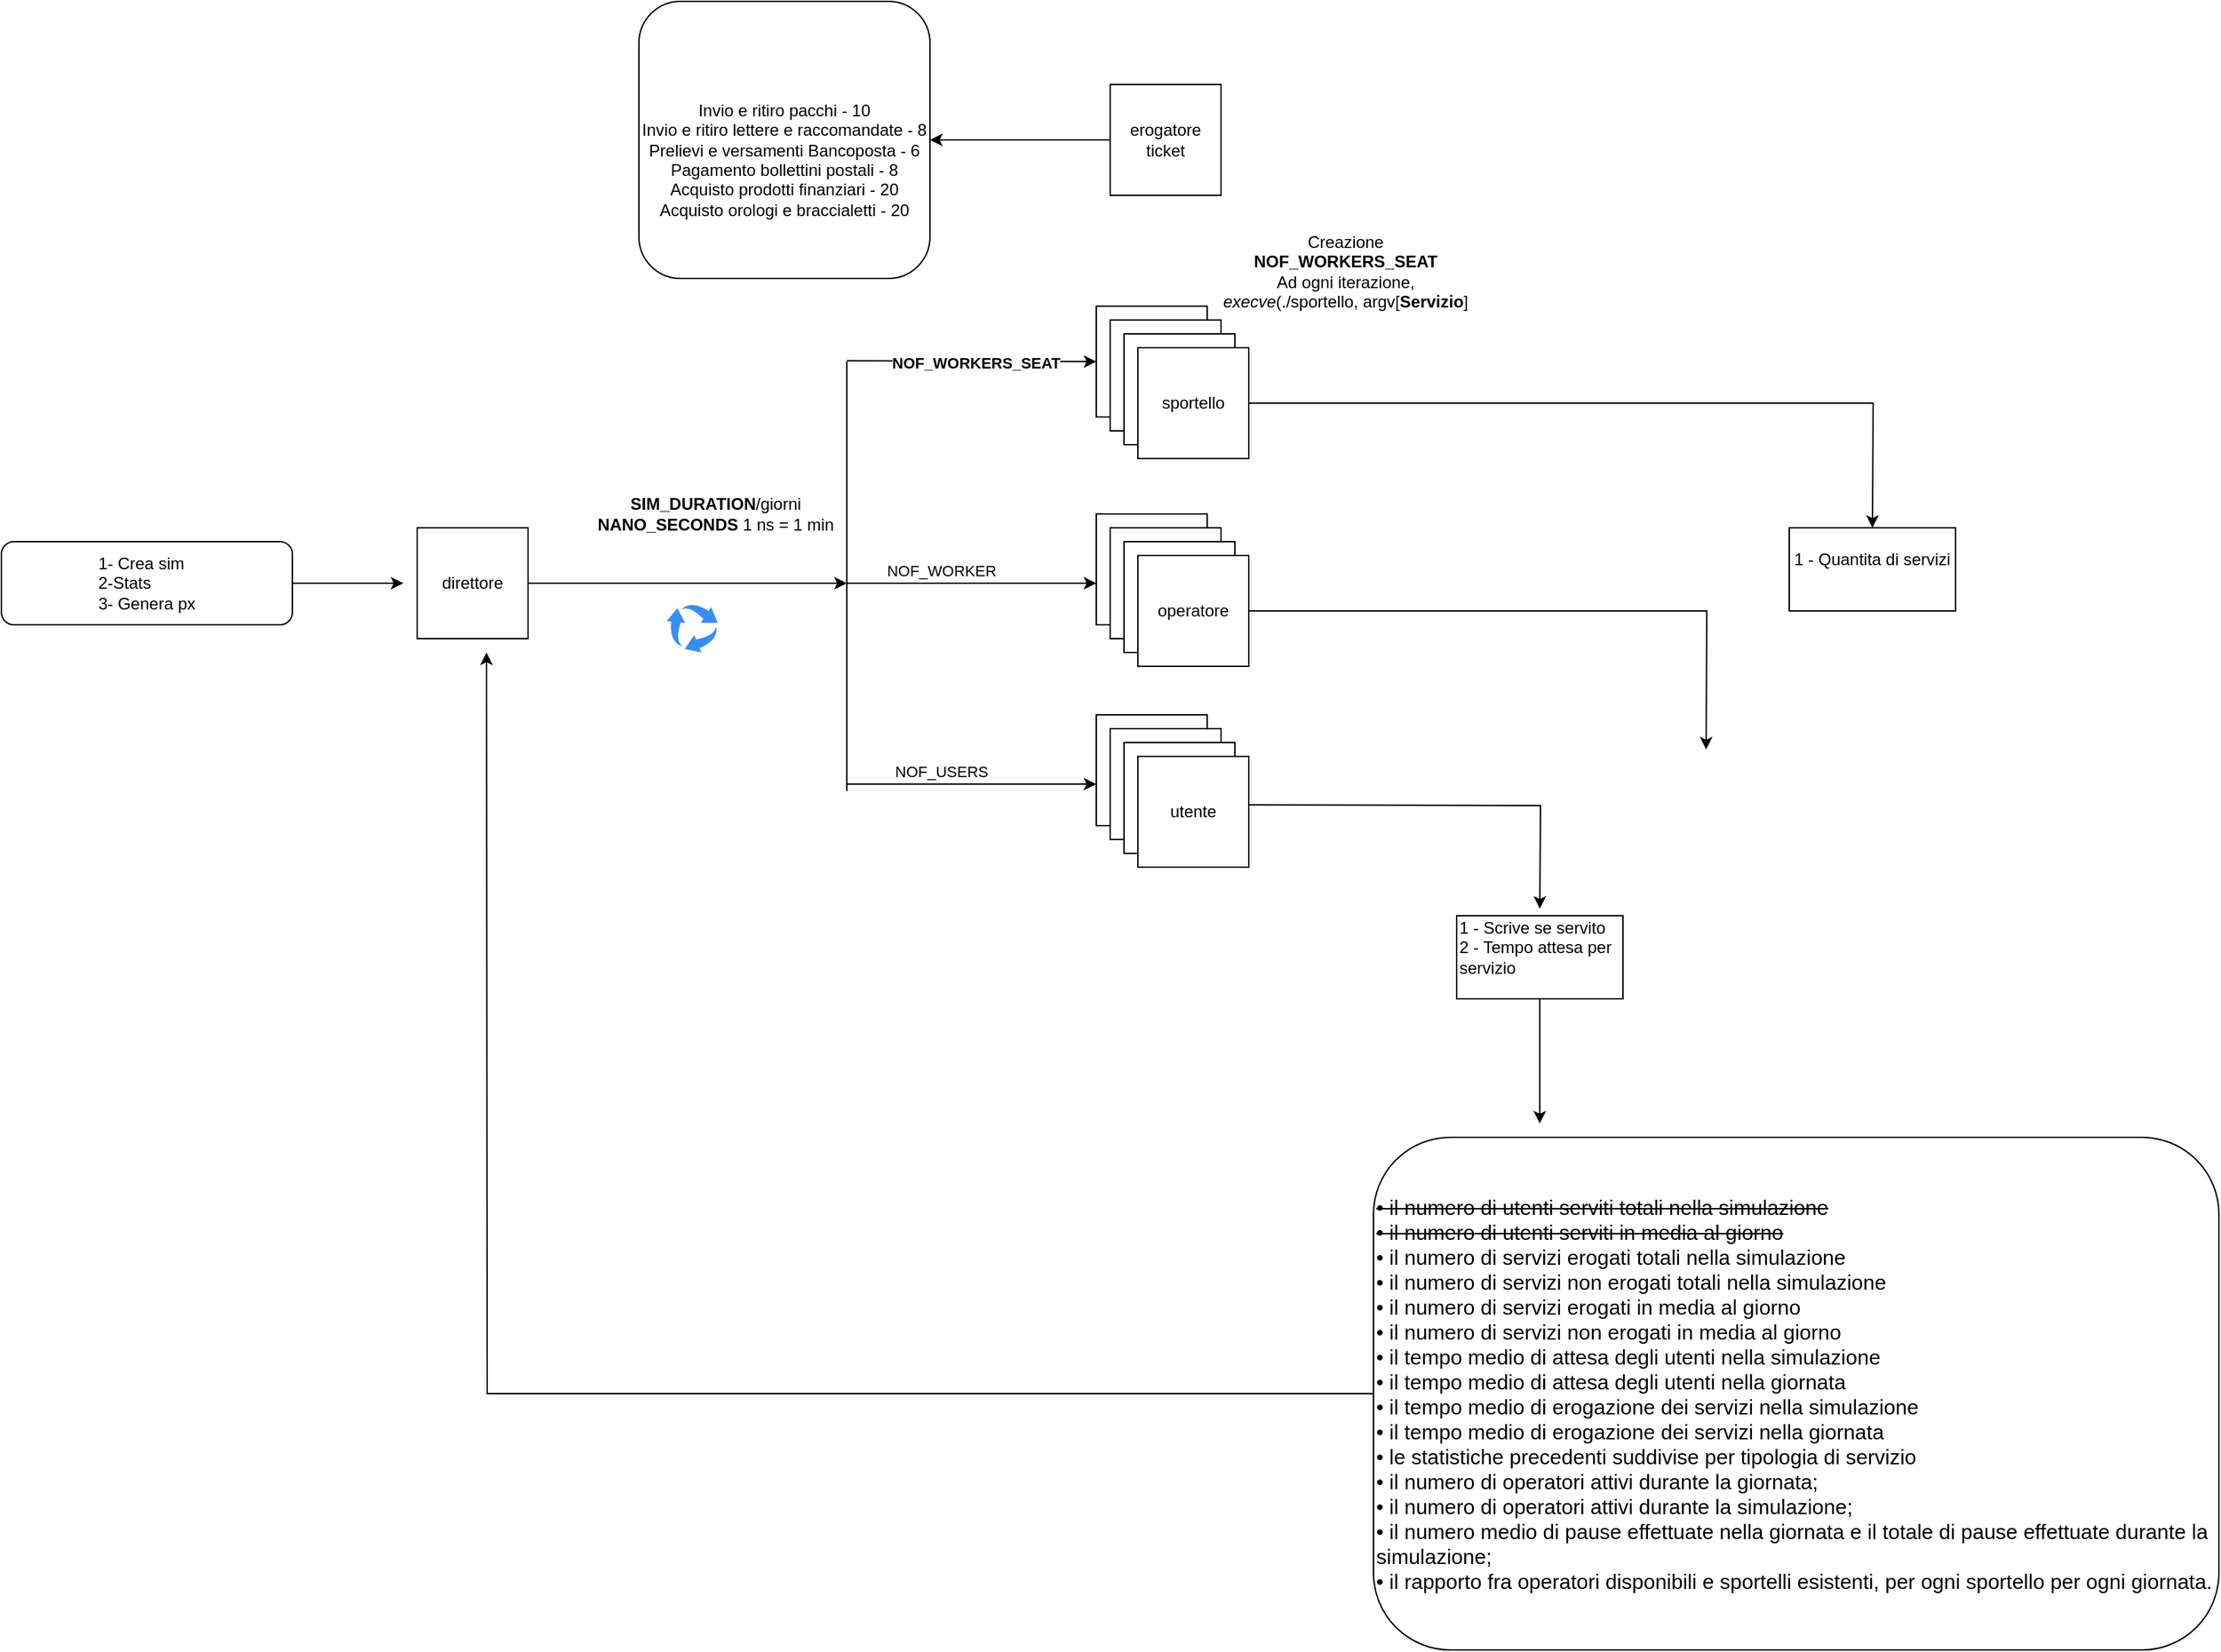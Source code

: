 <mxfile version="25.0.0">
  <diagram name="Page-1" id="-c3lFSAIwQcH0rRA0kI-">
    <mxGraphModel dx="2537" dy="2067" grid="1" gridSize="10" guides="1" tooltips="1" connect="1" arrows="1" fold="1" page="1" pageScale="1" pageWidth="850" pageHeight="1100" math="0" shadow="0">
      <root>
        <mxCell id="0" />
        <mxCell id="1" parent="0" />
        <mxCell id="aBqmL__dgE8RmT_emZI3-43" style="edgeStyle=orthogonalEdgeStyle;rounded=0;orthogonalLoop=1;jettySize=auto;html=1;" edge="1" parent="1" source="aBqmL__dgE8RmT_emZI3-1">
          <mxGeometry relative="1" as="geometry">
            <mxPoint x="500" y="400" as="targetPoint" />
          </mxGeometry>
        </mxCell>
        <mxCell id="aBqmL__dgE8RmT_emZI3-1" value="direttore" style="whiteSpace=wrap;html=1;aspect=fixed;" vertex="1" parent="1">
          <mxGeometry x="190" y="360" width="80" height="80" as="geometry" />
        </mxCell>
        <mxCell id="aBqmL__dgE8RmT_emZI3-2" value="sportello" style="whiteSpace=wrap;html=1;aspect=fixed;" vertex="1" parent="1">
          <mxGeometry x="680" y="200" width="80" height="80" as="geometry" />
        </mxCell>
        <mxCell id="aBqmL__dgE8RmT_emZI3-22" style="edgeStyle=orthogonalEdgeStyle;rounded=0;orthogonalLoop=1;jettySize=auto;html=1;" edge="1" parent="1" source="aBqmL__dgE8RmT_emZI3-3">
          <mxGeometry relative="1" as="geometry">
            <mxPoint x="560" y="80" as="targetPoint" />
          </mxGeometry>
        </mxCell>
        <mxCell id="aBqmL__dgE8RmT_emZI3-3" value="erogatore&lt;br&gt;ticket" style="whiteSpace=wrap;html=1;aspect=fixed;" vertex="1" parent="1">
          <mxGeometry x="690" y="40" width="80" height="80" as="geometry" />
        </mxCell>
        <mxCell id="aBqmL__dgE8RmT_emZI3-4" value="operatore" style="whiteSpace=wrap;html=1;aspect=fixed;" vertex="1" parent="1">
          <mxGeometry x="680" y="350" width="80" height="80" as="geometry" />
        </mxCell>
        <mxCell id="aBqmL__dgE8RmT_emZI3-5" value="utente" style="whiteSpace=wrap;html=1;aspect=fixed;" vertex="1" parent="1">
          <mxGeometry x="680" y="495" width="80" height="80" as="geometry" />
        </mxCell>
        <mxCell id="aBqmL__dgE8RmT_emZI3-17" style="edgeStyle=orthogonalEdgeStyle;rounded=0;orthogonalLoop=1;jettySize=auto;html=1;exitX=1;exitY=0.5;exitDx=0;exitDy=0;" edge="1" parent="1" source="aBqmL__dgE8RmT_emZI3-6">
          <mxGeometry relative="1" as="geometry">
            <mxPoint x="180" y="400" as="targetPoint" />
          </mxGeometry>
        </mxCell>
        <mxCell id="aBqmL__dgE8RmT_emZI3-6" value="&lt;div align=&quot;left&quot;&gt;1- Crea sim&lt;br&gt;&lt;/div&gt;&lt;div align=&quot;left&quot;&gt;2-Stats&lt;/div&gt;&lt;div align=&quot;left&quot;&gt;3- Genera px&lt;br&gt;&lt;/div&gt;" style="rounded=1;whiteSpace=wrap;html=1;" vertex="1" parent="1">
          <mxGeometry x="-110" y="370" width="210" height="60" as="geometry" />
        </mxCell>
        <mxCell id="aBqmL__dgE8RmT_emZI3-10" value="sportello" style="whiteSpace=wrap;html=1;aspect=fixed;" vertex="1" parent="1">
          <mxGeometry x="690" y="210" width="80" height="80" as="geometry" />
        </mxCell>
        <mxCell id="aBqmL__dgE8RmT_emZI3-11" value="sportello" style="whiteSpace=wrap;html=1;aspect=fixed;" vertex="1" parent="1">
          <mxGeometry x="700" y="220" width="80" height="80" as="geometry" />
        </mxCell>
        <mxCell id="aBqmL__dgE8RmT_emZI3-39" style="edgeStyle=orthogonalEdgeStyle;rounded=0;orthogonalLoop=1;jettySize=auto;html=1;" edge="1" parent="1" source="aBqmL__dgE8RmT_emZI3-12">
          <mxGeometry relative="1" as="geometry">
            <mxPoint x="1240" y="360" as="targetPoint" />
          </mxGeometry>
        </mxCell>
        <mxCell id="aBqmL__dgE8RmT_emZI3-12" value="sportello" style="whiteSpace=wrap;html=1;aspect=fixed;" vertex="1" parent="1">
          <mxGeometry x="710" y="230" width="80" height="80" as="geometry" />
        </mxCell>
        <mxCell id="aBqmL__dgE8RmT_emZI3-13" value="operatore" style="whiteSpace=wrap;html=1;aspect=fixed;" vertex="1" parent="1">
          <mxGeometry x="690" y="360" width="80" height="80" as="geometry" />
        </mxCell>
        <mxCell id="aBqmL__dgE8RmT_emZI3-15" value="operatore" style="whiteSpace=wrap;html=1;aspect=fixed;" vertex="1" parent="1">
          <mxGeometry x="700" y="370" width="80" height="80" as="geometry" />
        </mxCell>
        <mxCell id="aBqmL__dgE8RmT_emZI3-38" style="edgeStyle=orthogonalEdgeStyle;rounded=0;orthogonalLoop=1;jettySize=auto;html=1;" edge="1" parent="1" source="aBqmL__dgE8RmT_emZI3-16">
          <mxGeometry relative="1" as="geometry">
            <mxPoint x="1120" y="520" as="targetPoint" />
          </mxGeometry>
        </mxCell>
        <mxCell id="aBqmL__dgE8RmT_emZI3-16" value="operatore" style="whiteSpace=wrap;html=1;aspect=fixed;" vertex="1" parent="1">
          <mxGeometry x="710" y="380" width="80" height="80" as="geometry" />
        </mxCell>
        <mxCell id="aBqmL__dgE8RmT_emZI3-19" value="utente" style="whiteSpace=wrap;html=1;aspect=fixed;" vertex="1" parent="1">
          <mxGeometry x="690" y="505" width="80" height="80" as="geometry" />
        </mxCell>
        <mxCell id="aBqmL__dgE8RmT_emZI3-20" value="utente" style="whiteSpace=wrap;html=1;aspect=fixed;" vertex="1" parent="1">
          <mxGeometry x="700" y="515" width="80" height="80" as="geometry" />
        </mxCell>
        <mxCell id="aBqmL__dgE8RmT_emZI3-35" style="edgeStyle=orthogonalEdgeStyle;rounded=0;orthogonalLoop=1;jettySize=auto;html=1;exitX=1;exitY=0.5;exitDx=0;exitDy=0;" edge="1" parent="1">
          <mxGeometry relative="1" as="geometry">
            <mxPoint x="1000" y="635" as="targetPoint" />
            <mxPoint x="790" y="560" as="sourcePoint" />
          </mxGeometry>
        </mxCell>
        <mxCell id="aBqmL__dgE8RmT_emZI3-21" value="utente" style="whiteSpace=wrap;html=1;aspect=fixed;" vertex="1" parent="1">
          <mxGeometry x="710" y="525" width="80" height="80" as="geometry" />
        </mxCell>
        <mxCell id="aBqmL__dgE8RmT_emZI3-23" value="&lt;div align=&quot;left&quot;&gt;&lt;br&gt;&lt;/div&gt;&lt;div align=&quot;left&quot;&gt;&lt;br&gt;&lt;/div&gt;&lt;div align=&quot;center&quot;&gt;Invio e ritiro pacchi - 10&lt;br&gt;Invio e ritiro lettere e raccomandate - 8&lt;br&gt;Prelievi e versamenti Bancoposta - 6&lt;br&gt;Pagamento bollettini postali - 8&lt;br&gt;Acquisto prodotti finanziari - 20&lt;br&gt;Acquisto orologi e braccialetti - 20 &lt;br&gt;&lt;/div&gt;" style="rounded=1;whiteSpace=wrap;html=1;" vertex="1" parent="1">
          <mxGeometry x="350" y="-20" width="210" height="200" as="geometry" />
        </mxCell>
        <mxCell id="aBqmL__dgE8RmT_emZI3-29" value="" style="sketch=0;html=1;aspect=fixed;strokeColor=none;shadow=0;fillColor=#3B8DF1;verticalAlign=top;labelPosition=center;verticalLabelPosition=bottom;shape=mxgraph.gcp2.arrow_cycle" vertex="1" parent="1">
          <mxGeometry x="370" y="415" width="36.84" height="35" as="geometry" />
        </mxCell>
        <mxCell id="aBqmL__dgE8RmT_emZI3-34" style="edgeStyle=orthogonalEdgeStyle;rounded=0;orthogonalLoop=1;jettySize=auto;html=1;" edge="1" parent="1" source="aBqmL__dgE8RmT_emZI3-31">
          <mxGeometry relative="1" as="geometry">
            <mxPoint x="240" y="450" as="targetPoint" />
          </mxGeometry>
        </mxCell>
        <mxCell id="aBqmL__dgE8RmT_emZI3-31" value="&lt;div align=&quot;left&quot;&gt;&lt;font style=&quot;font-size: 15px;&quot;&gt;&lt;strike&gt;• il numero di utenti serviti totali nella simulazione&lt;/strike&gt;&lt;br&gt;&lt;strike&gt;• il numero di utenti serviti in media al giorno&lt;/strike&gt;&lt;br&gt;• il numero di servizi erogati totali nella simulazione&lt;br&gt;• il numero di servizi non erogati totali nella simulazione&lt;br&gt;• il numero di servizi erogati in media al giorno&lt;br&gt;• il numero di servizi non erogati in media al giorno&lt;br&gt;• il tempo medio di attesa degli utenti nella simulazione&lt;br&gt;• il tempo medio di attesa degli utenti nella giornata&lt;br&gt;• il tempo medio di erogazione dei servizi nella simulazione&lt;br&gt;• il tempo medio di erogazione dei servizi nella giornata&lt;br&gt;• le statistiche precedenti suddivise per tipologia di servizio&lt;br&gt;• il numero di operatori attivi durante la giornata;&lt;br&gt;• il numero di operatori attivi durante la simulazione;&lt;br&gt;• il numero medio di pause effettuate nella giornata e il totale di pause effettuate durante la simulazione;&lt;br&gt;• il rapporto fra operatori disponibili e sportelli esistenti, per ogni sportello per ogni giornata.&lt;/font&gt;&lt;/div&gt;" style="rounded=1;whiteSpace=wrap;html=1;align=left;" vertex="1" parent="1">
          <mxGeometry x="880" y="800" width="610" height="370" as="geometry" />
        </mxCell>
        <mxCell id="aBqmL__dgE8RmT_emZI3-37" style="edgeStyle=orthogonalEdgeStyle;rounded=0;orthogonalLoop=1;jettySize=auto;html=1;" edge="1" parent="1" source="aBqmL__dgE8RmT_emZI3-36">
          <mxGeometry relative="1" as="geometry">
            <mxPoint x="1000" y="790" as="targetPoint" />
          </mxGeometry>
        </mxCell>
        <mxCell id="aBqmL__dgE8RmT_emZI3-36" value="&lt;div align=&quot;left&quot;&gt;1 - Scrive se servito&lt;br&gt;2 - Tempo attesa per servizio&lt;/div&gt;&lt;div align=&quot;left&quot;&gt;&lt;br&gt;&lt;/div&gt;" style="rounded=0;whiteSpace=wrap;html=1;align=left;" vertex="1" parent="1">
          <mxGeometry x="940" y="640" width="120" height="60" as="geometry" />
        </mxCell>
        <mxCell id="aBqmL__dgE8RmT_emZI3-40" value="1 - Quantita di servizi&lt;div&gt;&lt;br/&gt;&lt;/div&gt;" style="rounded=0;whiteSpace=wrap;html=1;" vertex="1" parent="1">
          <mxGeometry x="1180" y="360" width="120" height="60" as="geometry" />
        </mxCell>
        <mxCell id="aBqmL__dgE8RmT_emZI3-42" value="&lt;div&gt;&lt;b&gt;SIM_DURATION&lt;/b&gt;/giorni&lt;br&gt;&lt;/div&gt;&lt;div&gt;&lt;b&gt;NANO_SECONDS&lt;/b&gt; 1 ns = 1 min&lt;br&gt;&lt;/div&gt;" style="text;html=1;align=center;verticalAlign=middle;resizable=0;points=[];autosize=1;strokeColor=none;fillColor=none;" vertex="1" parent="1">
          <mxGeometry x="310" y="330" width="190" height="40" as="geometry" />
        </mxCell>
        <mxCell id="aBqmL__dgE8RmT_emZI3-44" value="" style="endArrow=none;html=1;rounded=0;" edge="1" parent="1">
          <mxGeometry width="50" height="50" relative="1" as="geometry">
            <mxPoint x="500" y="550" as="sourcePoint" />
            <mxPoint x="500" y="240" as="targetPoint" />
          </mxGeometry>
        </mxCell>
        <mxCell id="aBqmL__dgE8RmT_emZI3-45" value="" style="endArrow=classic;html=1;rounded=0;entryX=0;entryY=0.5;entryDx=0;entryDy=0;" edge="1" parent="1" target="aBqmL__dgE8RmT_emZI3-2">
          <mxGeometry width="50" height="50" relative="1" as="geometry">
            <mxPoint x="500" y="239.41" as="sourcePoint" />
            <mxPoint x="670" y="239" as="targetPoint" />
          </mxGeometry>
        </mxCell>
        <mxCell id="aBqmL__dgE8RmT_emZI3-46" value="&lt;b&gt;NOF_WORKERS_SEAT&lt;/b&gt;" style="edgeLabel;html=1;align=center;verticalAlign=middle;resizable=0;points=[];" vertex="1" connectable="0" parent="aBqmL__dgE8RmT_emZI3-45">
          <mxGeometry x="0.331" y="-6" relative="1" as="geometry">
            <mxPoint x="-27" y="-5" as="offset" />
          </mxGeometry>
        </mxCell>
        <mxCell id="aBqmL__dgE8RmT_emZI3-47" value="" style="endArrow=classic;html=1;rounded=0;" edge="1" parent="1">
          <mxGeometry width="50" height="50" relative="1" as="geometry">
            <mxPoint x="500" y="400" as="sourcePoint" />
            <mxPoint x="680" y="400" as="targetPoint" />
          </mxGeometry>
        </mxCell>
        <mxCell id="aBqmL__dgE8RmT_emZI3-48" value="NOF_WORKER" style="edgeLabel;html=1;align=center;verticalAlign=middle;resizable=0;points=[];" vertex="1" connectable="0" parent="aBqmL__dgE8RmT_emZI3-47">
          <mxGeometry x="-0.712" y="4" relative="1" as="geometry">
            <mxPoint x="42" y="-5" as="offset" />
          </mxGeometry>
        </mxCell>
        <mxCell id="aBqmL__dgE8RmT_emZI3-51" value="" style="endArrow=classic;html=1;rounded=0;" edge="1" parent="1">
          <mxGeometry width="50" height="50" relative="1" as="geometry">
            <mxPoint x="500" y="545" as="sourcePoint" />
            <mxPoint x="680" y="545" as="targetPoint" />
          </mxGeometry>
        </mxCell>
        <mxCell id="aBqmL__dgE8RmT_emZI3-52" value="NOF_USERS" style="edgeLabel;html=1;align=center;verticalAlign=middle;resizable=0;points=[];" vertex="1" connectable="0" parent="aBqmL__dgE8RmT_emZI3-51">
          <mxGeometry x="-0.712" y="4" relative="1" as="geometry">
            <mxPoint x="42" y="-5" as="offset" />
          </mxGeometry>
        </mxCell>
        <mxCell id="aBqmL__dgE8RmT_emZI3-53" value="&lt;div align=&quot;center&quot;&gt;Creazione &lt;b&gt;NOF_WORKERS_SEAT&lt;/b&gt;&lt;br&gt;Ad ogni iterazione, &lt;i&gt;execve&lt;/i&gt;(./sportello, argv[&lt;b&gt;Servizio&lt;/b&gt;]&lt;/div&gt;" style="text;html=1;whiteSpace=wrap;overflow=hidden;rounded=0;align=center;" vertex="1" parent="1">
          <mxGeometry x="770" y="140" width="180" height="70" as="geometry" />
        </mxCell>
      </root>
    </mxGraphModel>
  </diagram>
</mxfile>
